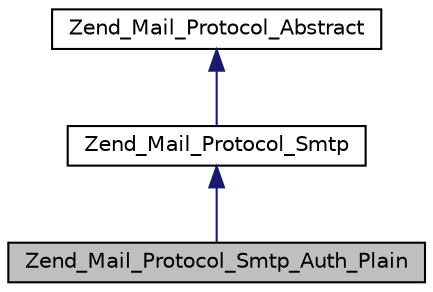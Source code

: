 digraph G
{
  edge [fontname="Helvetica",fontsize="10",labelfontname="Helvetica",labelfontsize="10"];
  node [fontname="Helvetica",fontsize="10",shape=record];
  Node1 [label="Zend_Mail_Protocol_Smtp_Auth_Plain",height=0.2,width=0.4,color="black", fillcolor="grey75", style="filled" fontcolor="black"];
  Node2 -> Node1 [dir="back",color="midnightblue",fontsize="10",style="solid",fontname="Helvetica"];
  Node2 [label="Zend_Mail_Protocol_Smtp",height=0.2,width=0.4,color="black", fillcolor="white", style="filled",URL="$class_zend___mail___protocol___smtp.html"];
  Node3 -> Node2 [dir="back",color="midnightblue",fontsize="10",style="solid",fontname="Helvetica"];
  Node3 [label="Zend_Mail_Protocol_Abstract",height=0.2,width=0.4,color="black", fillcolor="white", style="filled",URL="$class_zend___mail___protocol___abstract.html"];
}
